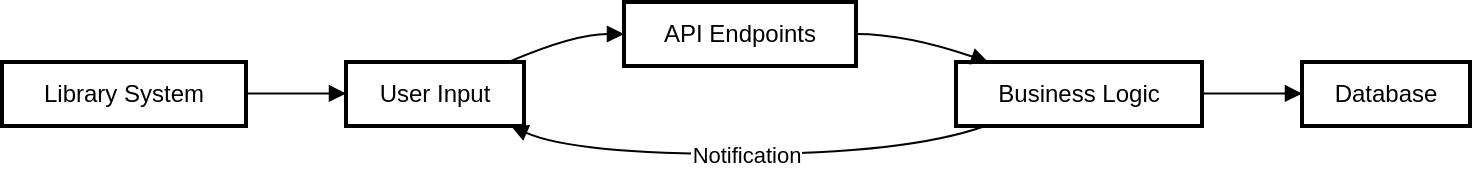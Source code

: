 <mxfile version="21.3.3" type="github">
  <diagram name="Page-1" id="BsRUDTq-K1c6cusA0f7a">
    <mxGraphModel>
      <root>
        <mxCell id="0" />
        <mxCell id="1" parent="0" />
        <mxCell id="2" value="Library System" style="whiteSpace=wrap;strokeWidth=2;" vertex="1" parent="1">
          <mxGeometry y="30" width="122" height="32" as="geometry" />
        </mxCell>
        <mxCell id="3" value="User Input" style="whiteSpace=wrap;strokeWidth=2;" vertex="1" parent="1">
          <mxGeometry x="172" y="30" width="89" height="32" as="geometry" />
        </mxCell>
        <mxCell id="4" value="API Endpoints" style="whiteSpace=wrap;strokeWidth=2;" vertex="1" parent="1">
          <mxGeometry x="311" width="116" height="32" as="geometry" />
        </mxCell>
        <mxCell id="5" value="Business Logic" style="whiteSpace=wrap;strokeWidth=2;" vertex="1" parent="1">
          <mxGeometry x="477" y="30" width="123" height="32" as="geometry" />
        </mxCell>
        <mxCell id="6" value="Database" style="whiteSpace=wrap;strokeWidth=2;" vertex="1" parent="1">
          <mxGeometry x="650" y="30" width="84" height="32" as="geometry" />
        </mxCell>
        <mxCell id="7" value="" style="curved=1;startArrow=none;endArrow=block;exitX=0.998;exitY=0.492;entryX=-0.003;entryY=0.492;" edge="1" parent="1" source="2" target="3">
          <mxGeometry relative="1" as="geometry">
            <Array as="points" />
          </mxGeometry>
        </mxCell>
        <mxCell id="8" value="" style="curved=1;startArrow=none;endArrow=block;exitX=0.92;exitY=-0.008;entryX=0.001;entryY=0.5;" edge="1" parent="1" source="3" target="4">
          <mxGeometry relative="1" as="geometry">
            <Array as="points">
              <mxPoint x="286" y="16" />
            </Array>
          </mxGeometry>
        </mxCell>
        <mxCell id="9" value="" style="curved=1;startArrow=none;endArrow=block;exitX=1.004;exitY=0.5;entryX=0.125;entryY=-0.008;" edge="1" parent="1" source="4" target="5">
          <mxGeometry relative="1" as="geometry">
            <Array as="points">
              <mxPoint x="452" y="16" />
            </Array>
          </mxGeometry>
        </mxCell>
        <mxCell id="10" value="" style="curved=1;startArrow=none;endArrow=block;exitX=1.001;exitY=0.492;entryX=0.001;entryY=0.492;" edge="1" parent="1" source="5" target="6">
          <mxGeometry relative="1" as="geometry">
            <Array as="points" />
          </mxGeometry>
        </mxCell>
        <mxCell id="11" value="Notification" style="curved=1;startArrow=none;endArrow=block;exitX=0.125;exitY=0.992;entryX=0.92;entryY=0.992;" edge="1" parent="1" source="5" target="3">
          <mxGeometry relative="1" as="geometry">
            <Array as="points">
              <mxPoint x="452" y="76" />
              <mxPoint x="286" y="76" />
            </Array>
          </mxGeometry>
        </mxCell>
      </root>
    </mxGraphModel>
  </diagram>
</mxfile>
